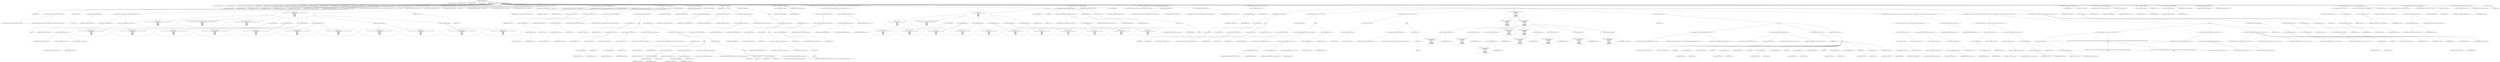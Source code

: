 digraph hostapd_notif_assoc {  
"1000115" [label = "(METHOD,hostapd_notif_assoc)" ]
"1000116" [label = "(PARAM,hostapd_data *hapd)" ]
"1000117" [label = "(PARAM,const u8 *addr)" ]
"1000118" [label = "(PARAM,const u8 *req_ies)" ]
"1000119" [label = "(PARAM,size_t req_ies_len)" ]
"1000120" [label = "(PARAM,int reassoc)" ]
"1000121" [label = "(BLOCK,,)" ]
"1000122" [label = "(LOCAL,v5: wpa_state_machine *)" ]
"1000123" [label = "(LOCAL,reason: unsigned __int16)" ]
"1000124" [label = "(LOCAL,reason_2: u8 *)" ]
"1000125" [label = "(LOCAL,v9: u8 [ 1064 ])" ]
"1000126" [label = "(LOCAL,ielen: size_t)" ]
"1000127" [label = "(LOCAL,ie: const u8 *)" ]
"1000128" [label = "(LOCAL,elems: ieee802_11_elems)" ]
"1000129" [label = "(LOCAL,res: int)" ]
"1000130" [label = "(LOCAL,new_assoc: int)" ]
"1000131" [label = "(LOCAL,sta: sta_info *)" ]
"1000132" [label = "(LOCAL,req_ies_lena: size_t)" ]
"1000133" [label = "(LOCAL,req_iesa: const u8 *)" ]
"1000134" [label = "(LOCAL,addra: const u8 *)" ]
"1000135" [label = "(LOCAL,hapda: hostapd_data *)" ]
"1000136" [label = "(<operator>.assignment,hapda = hapd)" ]
"1000137" [label = "(IDENTIFIER,hapda,hapda = hapd)" ]
"1000138" [label = "(IDENTIFIER,hapd,hapda = hapd)" ]
"1000139" [label = "(<operator>.assignment,addra = addr)" ]
"1000140" [label = "(IDENTIFIER,addra,addra = addr)" ]
"1000141" [label = "(IDENTIFIER,addr,addra = addr)" ]
"1000142" [label = "(<operator>.assignment,req_iesa = req_ies)" ]
"1000143" [label = "(IDENTIFIER,req_iesa,req_iesa = req_ies)" ]
"1000144" [label = "(IDENTIFIER,req_ies,req_iesa = req_ies)" ]
"1000145" [label = "(<operator>.assignment,req_ies_lena = req_ies_len)" ]
"1000146" [label = "(IDENTIFIER,req_ies_lena,req_ies_lena = req_ies_len)" ]
"1000147" [label = "(IDENTIFIER,req_ies_len,req_ies_lena = req_ies_len)" ]
"1000148" [label = "(CONTROL_STRUCTURE,if ( !addr ),if ( !addr ))" ]
"1000149" [label = "(<operator>.logicalNot,!addr)" ]
"1000150" [label = "(IDENTIFIER,addr,!addr)" ]
"1000151" [label = "(BLOCK,,)" ]
"1000152" [label = "(wpa_printf,wpa_printf(2, \"hostapd_notif_assoc: Skip event with no address\"))" ]
"1000153" [label = "(LITERAL,2,wpa_printf(2, \"hostapd_notif_assoc: Skip event with no address\"))" ]
"1000154" [label = "(LITERAL,\"hostapd_notif_assoc: Skip event with no address\",wpa_printf(2, \"hostapd_notif_assoc: Skip event with no address\"))" ]
"1000155" [label = "(RETURN,return -1;,return -1;)" ]
"1000156" [label = "(<operator>.minus,-1)" ]
"1000157" [label = "(LITERAL,1,-1)" ]
"1000158" [label = "(CONTROL_STRUCTURE,if ( is_multicast_ether_addr(addra) || is_zero_ether_addr_0(addra) || !memcmp(addra, hapda->own_addr, 6u) ),if ( is_multicast_ether_addr(addra) || is_zero_ether_addr_0(addra) || !memcmp(addra, hapda->own_addr, 6u) ))" ]
"1000159" [label = "(<operator>.logicalOr,is_multicast_ether_addr(addra) || is_zero_ether_addr_0(addra) || !memcmp(addra, hapda->own_addr, 6u))" ]
"1000160" [label = "(is_multicast_ether_addr,is_multicast_ether_addr(addra))" ]
"1000161" [label = "(IDENTIFIER,addra,is_multicast_ether_addr(addra))" ]
"1000162" [label = "(<operator>.logicalOr,is_zero_ether_addr_0(addra) || !memcmp(addra, hapda->own_addr, 6u))" ]
"1000163" [label = "(is_zero_ether_addr_0,is_zero_ether_addr_0(addra))" ]
"1000164" [label = "(IDENTIFIER,addra,is_zero_ether_addr_0(addra))" ]
"1000165" [label = "(<operator>.logicalNot,!memcmp(addra, hapda->own_addr, 6u))" ]
"1000166" [label = "(memcmp,memcmp(addra, hapda->own_addr, 6u))" ]
"1000167" [label = "(IDENTIFIER,addra,memcmp(addra, hapda->own_addr, 6u))" ]
"1000168" [label = "(<operator>.indirectFieldAccess,hapda->own_addr)" ]
"1000169" [label = "(IDENTIFIER,hapda,memcmp(addra, hapda->own_addr, 6u))" ]
"1000170" [label = "(FIELD_IDENTIFIER,own_addr,own_addr)" ]
"1000171" [label = "(LITERAL,6u,memcmp(addra, hapda->own_addr, 6u))" ]
"1000172" [label = "(BLOCK,,)" ]
"1000173" [label = "(wpa_printf,wpa_printf(\n      2,\n      \"%s: Invalid SA=%02x:%02x:%02x:%02x:%02x:%02x in received indication - ignore this indication silently\",\n      \"hostapd_notif_assoc\",\n      *addra,\n      addra[1],\n      addra[2],\n      addra[3],\n      addra[4],\n      addra[5]))" ]
"1000174" [label = "(LITERAL,2,wpa_printf(\n      2,\n      \"%s: Invalid SA=%02x:%02x:%02x:%02x:%02x:%02x in received indication - ignore this indication silently\",\n      \"hostapd_notif_assoc\",\n      *addra,\n      addra[1],\n      addra[2],\n      addra[3],\n      addra[4],\n      addra[5]))" ]
"1000175" [label = "(LITERAL,\"%s: Invalid SA=%02x:%02x:%02x:%02x:%02x:%02x in received indication - ignore this indication silently\",wpa_printf(\n      2,\n      \"%s: Invalid SA=%02x:%02x:%02x:%02x:%02x:%02x in received indication - ignore this indication silently\",\n      \"hostapd_notif_assoc\",\n      *addra,\n      addra[1],\n      addra[2],\n      addra[3],\n      addra[4],\n      addra[5]))" ]
"1000176" [label = "(LITERAL,\"hostapd_notif_assoc\",wpa_printf(\n      2,\n      \"%s: Invalid SA=%02x:%02x:%02x:%02x:%02x:%02x in received indication - ignore this indication silently\",\n      \"hostapd_notif_assoc\",\n      *addra,\n      addra[1],\n      addra[2],\n      addra[3],\n      addra[4],\n      addra[5]))" ]
"1000177" [label = "(<operator>.indirection,*addra)" ]
"1000178" [label = "(IDENTIFIER,addra,wpa_printf(\n      2,\n      \"%s: Invalid SA=%02x:%02x:%02x:%02x:%02x:%02x in received indication - ignore this indication silently\",\n      \"hostapd_notif_assoc\",\n      *addra,\n      addra[1],\n      addra[2],\n      addra[3],\n      addra[4],\n      addra[5]))" ]
"1000179" [label = "(<operator>.indirectIndexAccess,addra[1])" ]
"1000180" [label = "(IDENTIFIER,addra,wpa_printf(\n      2,\n      \"%s: Invalid SA=%02x:%02x:%02x:%02x:%02x:%02x in received indication - ignore this indication silently\",\n      \"hostapd_notif_assoc\",\n      *addra,\n      addra[1],\n      addra[2],\n      addra[3],\n      addra[4],\n      addra[5]))" ]
"1000181" [label = "(LITERAL,1,wpa_printf(\n      2,\n      \"%s: Invalid SA=%02x:%02x:%02x:%02x:%02x:%02x in received indication - ignore this indication silently\",\n      \"hostapd_notif_assoc\",\n      *addra,\n      addra[1],\n      addra[2],\n      addra[3],\n      addra[4],\n      addra[5]))" ]
"1000182" [label = "(<operator>.indirectIndexAccess,addra[2])" ]
"1000183" [label = "(IDENTIFIER,addra,wpa_printf(\n      2,\n      \"%s: Invalid SA=%02x:%02x:%02x:%02x:%02x:%02x in received indication - ignore this indication silently\",\n      \"hostapd_notif_assoc\",\n      *addra,\n      addra[1],\n      addra[2],\n      addra[3],\n      addra[4],\n      addra[5]))" ]
"1000184" [label = "(LITERAL,2,wpa_printf(\n      2,\n      \"%s: Invalid SA=%02x:%02x:%02x:%02x:%02x:%02x in received indication - ignore this indication silently\",\n      \"hostapd_notif_assoc\",\n      *addra,\n      addra[1],\n      addra[2],\n      addra[3],\n      addra[4],\n      addra[5]))" ]
"1000185" [label = "(<operator>.indirectIndexAccess,addra[3])" ]
"1000186" [label = "(IDENTIFIER,addra,wpa_printf(\n      2,\n      \"%s: Invalid SA=%02x:%02x:%02x:%02x:%02x:%02x in received indication - ignore this indication silently\",\n      \"hostapd_notif_assoc\",\n      *addra,\n      addra[1],\n      addra[2],\n      addra[3],\n      addra[4],\n      addra[5]))" ]
"1000187" [label = "(LITERAL,3,wpa_printf(\n      2,\n      \"%s: Invalid SA=%02x:%02x:%02x:%02x:%02x:%02x in received indication - ignore this indication silently\",\n      \"hostapd_notif_assoc\",\n      *addra,\n      addra[1],\n      addra[2],\n      addra[3],\n      addra[4],\n      addra[5]))" ]
"1000188" [label = "(<operator>.indirectIndexAccess,addra[4])" ]
"1000189" [label = "(IDENTIFIER,addra,wpa_printf(\n      2,\n      \"%s: Invalid SA=%02x:%02x:%02x:%02x:%02x:%02x in received indication - ignore this indication silently\",\n      \"hostapd_notif_assoc\",\n      *addra,\n      addra[1],\n      addra[2],\n      addra[3],\n      addra[4],\n      addra[5]))" ]
"1000190" [label = "(LITERAL,4,wpa_printf(\n      2,\n      \"%s: Invalid SA=%02x:%02x:%02x:%02x:%02x:%02x in received indication - ignore this indication silently\",\n      \"hostapd_notif_assoc\",\n      *addra,\n      addra[1],\n      addra[2],\n      addra[3],\n      addra[4],\n      addra[5]))" ]
"1000191" [label = "(<operator>.indirectIndexAccess,addra[5])" ]
"1000192" [label = "(IDENTIFIER,addra,wpa_printf(\n      2,\n      \"%s: Invalid SA=%02x:%02x:%02x:%02x:%02x:%02x in received indication - ignore this indication silently\",\n      \"hostapd_notif_assoc\",\n      *addra,\n      addra[1],\n      addra[2],\n      addra[3],\n      addra[4],\n      addra[5]))" ]
"1000193" [label = "(LITERAL,5,wpa_printf(\n      2,\n      \"%s: Invalid SA=%02x:%02x:%02x:%02x:%02x:%02x in received indication - ignore this indication silently\",\n      \"hostapd_notif_assoc\",\n      *addra,\n      addra[1],\n      addra[2],\n      addra[3],\n      addra[4],\n      addra[5]))" ]
"1000194" [label = "(RETURN,return 0;,return 0;)" ]
"1000195" [label = "(LITERAL,0,return 0;)" ]
"1000196" [label = "(random_add_randomness,random_add_randomness(addra, 6u))" ]
"1000197" [label = "(IDENTIFIER,addra,random_add_randomness(addra, 6u))" ]
"1000198" [label = "(LITERAL,6u,random_add_randomness(addra, 6u))" ]
"1000199" [label = "(hostapd_logger,hostapd_logger(hapda, addra, 1u, 2, \"associated\"))" ]
"1000200" [label = "(IDENTIFIER,hapda,hostapd_logger(hapda, addra, 1u, 2, \"associated\"))" ]
"1000201" [label = "(IDENTIFIER,addra,hostapd_logger(hapda, addra, 1u, 2, \"associated\"))" ]
"1000202" [label = "(LITERAL,1u,hostapd_logger(hapda, addra, 1u, 2, \"associated\"))" ]
"1000203" [label = "(LITERAL,2,hostapd_logger(hapda, addra, 1u, 2, \"associated\"))" ]
"1000204" [label = "(LITERAL,\"associated\",hostapd_logger(hapda, addra, 1u, 2, \"associated\"))" ]
"1000205" [label = "(ieee802_11_parse_elems,ieee802_11_parse_elems(req_iesa, req_ies_lena, &elems, 0))" ]
"1000206" [label = "(IDENTIFIER,req_iesa,ieee802_11_parse_elems(req_iesa, req_ies_lena, &elems, 0))" ]
"1000207" [label = "(IDENTIFIER,req_ies_lena,ieee802_11_parse_elems(req_iesa, req_ies_lena, &elems, 0))" ]
"1000208" [label = "(<operator>.addressOf,&elems)" ]
"1000209" [label = "(IDENTIFIER,elems,ieee802_11_parse_elems(req_iesa, req_ies_lena, &elems, 0))" ]
"1000210" [label = "(LITERAL,0,ieee802_11_parse_elems(req_iesa, req_ies_lena, &elems, 0))" ]
"1000211" [label = "(CONTROL_STRUCTURE,if ( elems.wps_ie ),if ( elems.wps_ie ))" ]
"1000212" [label = "(<operator>.fieldAccess,elems.wps_ie)" ]
"1000213" [label = "(IDENTIFIER,elems,if ( elems.wps_ie ))" ]
"1000214" [label = "(FIELD_IDENTIFIER,wps_ie,wps_ie)" ]
"1000215" [label = "(BLOCK,,)" ]
"1000216" [label = "(<operator>.assignment,ie = elems.wps_ie - 2)" ]
"1000217" [label = "(IDENTIFIER,ie,ie = elems.wps_ie - 2)" ]
"1000218" [label = "(<operator>.subtraction,elems.wps_ie - 2)" ]
"1000219" [label = "(<operator>.fieldAccess,elems.wps_ie)" ]
"1000220" [label = "(IDENTIFIER,elems,elems.wps_ie - 2)" ]
"1000221" [label = "(FIELD_IDENTIFIER,wps_ie,wps_ie)" ]
"1000222" [label = "(LITERAL,2,elems.wps_ie - 2)" ]
"1000223" [label = "(<operator>.assignment,ielen = elems.wps_ie_len + 2)" ]
"1000224" [label = "(IDENTIFIER,ielen,ielen = elems.wps_ie_len + 2)" ]
"1000225" [label = "(<operator>.addition,elems.wps_ie_len + 2)" ]
"1000226" [label = "(<operator>.fieldAccess,elems.wps_ie_len)" ]
"1000227" [label = "(IDENTIFIER,elems,elems.wps_ie_len + 2)" ]
"1000228" [label = "(FIELD_IDENTIFIER,wps_ie_len,wps_ie_len)" ]
"1000229" [label = "(LITERAL,2,elems.wps_ie_len + 2)" ]
"1000230" [label = "(wpa_printf,wpa_printf(2, \"STA included WPS IE in (Re)AssocReq\"))" ]
"1000231" [label = "(LITERAL,2,wpa_printf(2, \"STA included WPS IE in (Re)AssocReq\"))" ]
"1000232" [label = "(LITERAL,\"STA included WPS IE in (Re)AssocReq\",wpa_printf(2, \"STA included WPS IE in (Re)AssocReq\"))" ]
"1000233" [label = "(CONTROL_STRUCTURE,else,else)" ]
"1000234" [label = "(CONTROL_STRUCTURE,if ( elems.rsn_ie ),if ( elems.rsn_ie ))" ]
"1000235" [label = "(<operator>.fieldAccess,elems.rsn_ie)" ]
"1000236" [label = "(IDENTIFIER,elems,if ( elems.rsn_ie ))" ]
"1000237" [label = "(FIELD_IDENTIFIER,rsn_ie,rsn_ie)" ]
"1000238" [label = "(BLOCK,,)" ]
"1000239" [label = "(<operator>.assignment,ie = elems.rsn_ie - 2)" ]
"1000240" [label = "(IDENTIFIER,ie,ie = elems.rsn_ie - 2)" ]
"1000241" [label = "(<operator>.subtraction,elems.rsn_ie - 2)" ]
"1000242" [label = "(<operator>.fieldAccess,elems.rsn_ie)" ]
"1000243" [label = "(IDENTIFIER,elems,elems.rsn_ie - 2)" ]
"1000244" [label = "(FIELD_IDENTIFIER,rsn_ie,rsn_ie)" ]
"1000245" [label = "(LITERAL,2,elems.rsn_ie - 2)" ]
"1000246" [label = "(<operator>.assignment,ielen = elems.rsn_ie_len + 2)" ]
"1000247" [label = "(IDENTIFIER,ielen,ielen = elems.rsn_ie_len + 2)" ]
"1000248" [label = "(<operator>.addition,elems.rsn_ie_len + 2)" ]
"1000249" [label = "(<operator>.fieldAccess,elems.rsn_ie_len)" ]
"1000250" [label = "(IDENTIFIER,elems,elems.rsn_ie_len + 2)" ]
"1000251" [label = "(FIELD_IDENTIFIER,rsn_ie_len,rsn_ie_len)" ]
"1000252" [label = "(LITERAL,2,elems.rsn_ie_len + 2)" ]
"1000253" [label = "(wpa_printf,wpa_printf(2, \"STA included RSN IE in (Re)AssocReq\"))" ]
"1000254" [label = "(LITERAL,2,wpa_printf(2, \"STA included RSN IE in (Re)AssocReq\"))" ]
"1000255" [label = "(LITERAL,\"STA included RSN IE in (Re)AssocReq\",wpa_printf(2, \"STA included RSN IE in (Re)AssocReq\"))" ]
"1000256" [label = "(CONTROL_STRUCTURE,else,else)" ]
"1000257" [label = "(CONTROL_STRUCTURE,if ( elems.wpa_ie ),if ( elems.wpa_ie ))" ]
"1000258" [label = "(<operator>.fieldAccess,elems.wpa_ie)" ]
"1000259" [label = "(IDENTIFIER,elems,if ( elems.wpa_ie ))" ]
"1000260" [label = "(FIELD_IDENTIFIER,wpa_ie,wpa_ie)" ]
"1000261" [label = "(BLOCK,,)" ]
"1000262" [label = "(<operator>.assignment,ie = elems.wpa_ie - 2)" ]
"1000263" [label = "(IDENTIFIER,ie,ie = elems.wpa_ie - 2)" ]
"1000264" [label = "(<operator>.subtraction,elems.wpa_ie - 2)" ]
"1000265" [label = "(<operator>.fieldAccess,elems.wpa_ie)" ]
"1000266" [label = "(IDENTIFIER,elems,elems.wpa_ie - 2)" ]
"1000267" [label = "(FIELD_IDENTIFIER,wpa_ie,wpa_ie)" ]
"1000268" [label = "(LITERAL,2,elems.wpa_ie - 2)" ]
"1000269" [label = "(<operator>.assignment,ielen = elems.wpa_ie_len + 2)" ]
"1000270" [label = "(IDENTIFIER,ielen,ielen = elems.wpa_ie_len + 2)" ]
"1000271" [label = "(<operator>.addition,elems.wpa_ie_len + 2)" ]
"1000272" [label = "(<operator>.fieldAccess,elems.wpa_ie_len)" ]
"1000273" [label = "(IDENTIFIER,elems,elems.wpa_ie_len + 2)" ]
"1000274" [label = "(FIELD_IDENTIFIER,wpa_ie_len,wpa_ie_len)" ]
"1000275" [label = "(LITERAL,2,elems.wpa_ie_len + 2)" ]
"1000276" [label = "(wpa_printf,wpa_printf(2, \"STA included WPA IE in (Re)AssocReq\"))" ]
"1000277" [label = "(LITERAL,2,wpa_printf(2, \"STA included WPA IE in (Re)AssocReq\"))" ]
"1000278" [label = "(LITERAL,\"STA included WPA IE in (Re)AssocReq\",wpa_printf(2, \"STA included WPA IE in (Re)AssocReq\"))" ]
"1000279" [label = "(CONTROL_STRUCTURE,else,else)" ]
"1000280" [label = "(BLOCK,,)" ]
"1000281" [label = "(<operator>.assignment,ie = 0)" ]
"1000282" [label = "(IDENTIFIER,ie,ie = 0)" ]
"1000283" [label = "(LITERAL,0,ie = 0)" ]
"1000284" [label = "(<operator>.assignment,ielen = 0)" ]
"1000285" [label = "(IDENTIFIER,ielen,ielen = 0)" ]
"1000286" [label = "(LITERAL,0,ielen = 0)" ]
"1000287" [label = "(wpa_printf,wpa_printf(2, \"STA did not include WPS/RSN/WPA IE in (Re)AssocReq\"))" ]
"1000288" [label = "(LITERAL,2,wpa_printf(2, \"STA did not include WPS/RSN/WPA IE in (Re)AssocReq\"))" ]
"1000289" [label = "(LITERAL,\"STA did not include WPS/RSN/WPA IE in (Re)AssocReq\",wpa_printf(2, \"STA did not include WPS/RSN/WPA IE in (Re)AssocReq\"))" ]
"1000290" [label = "(<operator>.assignment,sta = ap_get_sta(hapda, addra))" ]
"1000291" [label = "(IDENTIFIER,sta,sta = ap_get_sta(hapda, addra))" ]
"1000292" [label = "(ap_get_sta,ap_get_sta(hapda, addra))" ]
"1000293" [label = "(IDENTIFIER,hapda,ap_get_sta(hapda, addra))" ]
"1000294" [label = "(IDENTIFIER,addra,ap_get_sta(hapda, addra))" ]
"1000295" [label = "(CONTROL_STRUCTURE,if ( sta ),if ( sta ))" ]
"1000296" [label = "(IDENTIFIER,sta,if ( sta ))" ]
"1000297" [label = "(BLOCK,,)" ]
"1000298" [label = "(ap_sta_no_session_timeout,ap_sta_no_session_timeout(hapda, sta))" ]
"1000299" [label = "(IDENTIFIER,hapda,ap_sta_no_session_timeout(hapda, sta))" ]
"1000300" [label = "(IDENTIFIER,sta,ap_sta_no_session_timeout(hapda, sta))" ]
"1000301" [label = "(accounting_sta_stop,accounting_sta_stop(hapda, sta))" ]
"1000302" [label = "(IDENTIFIER,hapda,accounting_sta_stop(hapda, sta))" ]
"1000303" [label = "(IDENTIFIER,sta,accounting_sta_stop(hapda, sta))" ]
"1000304" [label = "(<operator>.assignment,sta->timeout_next = STA_NULLFUNC)" ]
"1000305" [label = "(<operator>.indirectFieldAccess,sta->timeout_next)" ]
"1000306" [label = "(IDENTIFIER,sta,sta->timeout_next = STA_NULLFUNC)" ]
"1000307" [label = "(FIELD_IDENTIFIER,timeout_next,timeout_next)" ]
"1000308" [label = "(IDENTIFIER,STA_NULLFUNC,sta->timeout_next = STA_NULLFUNC)" ]
"1000309" [label = "(CONTROL_STRUCTURE,else,else)" ]
"1000310" [label = "(BLOCK,,)" ]
"1000311" [label = "(<operator>.assignment,sta = ap_sta_add(hapda, addra))" ]
"1000312" [label = "(IDENTIFIER,sta,sta = ap_sta_add(hapda, addra))" ]
"1000313" [label = "(ap_sta_add,ap_sta_add(hapda, addra))" ]
"1000314" [label = "(IDENTIFIER,hapda,ap_sta_add(hapda, addra))" ]
"1000315" [label = "(IDENTIFIER,addra,ap_sta_add(hapda, addra))" ]
"1000316" [label = "(CONTROL_STRUCTURE,if ( !sta ),if ( !sta ))" ]
"1000317" [label = "(<operator>.logicalNot,!sta)" ]
"1000318" [label = "(IDENTIFIER,sta,!sta)" ]
"1000319" [label = "(BLOCK,,)" ]
"1000320" [label = "(hostapd_drv_sta_disassoc,hostapd_drv_sta_disassoc(hapda, addra, 5))" ]
"1000321" [label = "(IDENTIFIER,hapda,hostapd_drv_sta_disassoc(hapda, addra, 5))" ]
"1000322" [label = "(IDENTIFIER,addra,hostapd_drv_sta_disassoc(hapda, addra, 5))" ]
"1000323" [label = "(LITERAL,5,hostapd_drv_sta_disassoc(hapda, addra, 5))" ]
"1000324" [label = "(RETURN,return -1;,return -1;)" ]
"1000325" [label = "(<operator>.minus,-1)" ]
"1000326" [label = "(LITERAL,1,-1)" ]
"1000327" [label = "(<operators>.assignmentAnd,sta->flags &= 0xFFFECFFF)" ]
"1000328" [label = "(<operator>.indirectFieldAccess,sta->flags)" ]
"1000329" [label = "(IDENTIFIER,sta,sta->flags &= 0xFFFECFFF)" ]
"1000330" [label = "(FIELD_IDENTIFIER,flags,flags)" ]
"1000331" [label = "(LITERAL,0xFFFECFFF,sta->flags &= 0xFFFECFFF)" ]
"1000332" [label = "(CONTROL_STRUCTURE,if ( !hapda->iface->drv_max_acl_mac_addrs && hostapd_check_acl(hapda, addra, 0) != 1 ),if ( !hapda->iface->drv_max_acl_mac_addrs && hostapd_check_acl(hapda, addra, 0) != 1 ))" ]
"1000333" [label = "(<operator>.logicalAnd,!hapda->iface->drv_max_acl_mac_addrs && hostapd_check_acl(hapda, addra, 0) != 1)" ]
"1000334" [label = "(<operator>.logicalNot,!hapda->iface->drv_max_acl_mac_addrs)" ]
"1000335" [label = "(<operator>.indirectFieldAccess,hapda->iface->drv_max_acl_mac_addrs)" ]
"1000336" [label = "(<operator>.indirectFieldAccess,hapda->iface)" ]
"1000337" [label = "(IDENTIFIER,hapda,!hapda->iface->drv_max_acl_mac_addrs)" ]
"1000338" [label = "(FIELD_IDENTIFIER,iface,iface)" ]
"1000339" [label = "(FIELD_IDENTIFIER,drv_max_acl_mac_addrs,drv_max_acl_mac_addrs)" ]
"1000340" [label = "(<operator>.notEquals,hostapd_check_acl(hapda, addra, 0) != 1)" ]
"1000341" [label = "(hostapd_check_acl,hostapd_check_acl(hapda, addra, 0))" ]
"1000342" [label = "(IDENTIFIER,hapda,hostapd_check_acl(hapda, addra, 0))" ]
"1000343" [label = "(IDENTIFIER,addra,hostapd_check_acl(hapda, addra, 0))" ]
"1000344" [label = "(LITERAL,0,hostapd_check_acl(hapda, addra, 0))" ]
"1000345" [label = "(LITERAL,1,hostapd_check_acl(hapda, addra, 0) != 1)" ]
"1000346" [label = "(BLOCK,,)" ]
"1000347" [label = "(wpa_printf,wpa_printf(\n      3,\n      \"STA %02x:%02x:%02x:%02x:%02x:%02x not allowed to connect\",\n      *addra,\n      addra[1],\n      addra[2],\n      addra[3],\n      addra[4],\n      addra[5]))" ]
"1000348" [label = "(LITERAL,3,wpa_printf(\n      3,\n      \"STA %02x:%02x:%02x:%02x:%02x:%02x not allowed to connect\",\n      *addra,\n      addra[1],\n      addra[2],\n      addra[3],\n      addra[4],\n      addra[5]))" ]
"1000349" [label = "(LITERAL,\"STA %02x:%02x:%02x:%02x:%02x:%02x not allowed to connect\",wpa_printf(\n      3,\n      \"STA %02x:%02x:%02x:%02x:%02x:%02x not allowed to connect\",\n      *addra,\n      addra[1],\n      addra[2],\n      addra[3],\n      addra[4],\n      addra[5]))" ]
"1000350" [label = "(<operator>.indirection,*addra)" ]
"1000351" [label = "(IDENTIFIER,addra,wpa_printf(\n      3,\n      \"STA %02x:%02x:%02x:%02x:%02x:%02x not allowed to connect\",\n      *addra,\n      addra[1],\n      addra[2],\n      addra[3],\n      addra[4],\n      addra[5]))" ]
"1000352" [label = "(<operator>.indirectIndexAccess,addra[1])" ]
"1000353" [label = "(IDENTIFIER,addra,wpa_printf(\n      3,\n      \"STA %02x:%02x:%02x:%02x:%02x:%02x not allowed to connect\",\n      *addra,\n      addra[1],\n      addra[2],\n      addra[3],\n      addra[4],\n      addra[5]))" ]
"1000354" [label = "(LITERAL,1,wpa_printf(\n      3,\n      \"STA %02x:%02x:%02x:%02x:%02x:%02x not allowed to connect\",\n      *addra,\n      addra[1],\n      addra[2],\n      addra[3],\n      addra[4],\n      addra[5]))" ]
"1000355" [label = "(<operator>.indirectIndexAccess,addra[2])" ]
"1000356" [label = "(IDENTIFIER,addra,wpa_printf(\n      3,\n      \"STA %02x:%02x:%02x:%02x:%02x:%02x not allowed to connect\",\n      *addra,\n      addra[1],\n      addra[2],\n      addra[3],\n      addra[4],\n      addra[5]))" ]
"1000357" [label = "(LITERAL,2,wpa_printf(\n      3,\n      \"STA %02x:%02x:%02x:%02x:%02x:%02x not allowed to connect\",\n      *addra,\n      addra[1],\n      addra[2],\n      addra[3],\n      addra[4],\n      addra[5]))" ]
"1000358" [label = "(<operator>.indirectIndexAccess,addra[3])" ]
"1000359" [label = "(IDENTIFIER,addra,wpa_printf(\n      3,\n      \"STA %02x:%02x:%02x:%02x:%02x:%02x not allowed to connect\",\n      *addra,\n      addra[1],\n      addra[2],\n      addra[3],\n      addra[4],\n      addra[5]))" ]
"1000360" [label = "(LITERAL,3,wpa_printf(\n      3,\n      \"STA %02x:%02x:%02x:%02x:%02x:%02x not allowed to connect\",\n      *addra,\n      addra[1],\n      addra[2],\n      addra[3],\n      addra[4],\n      addra[5]))" ]
"1000361" [label = "(<operator>.indirectIndexAccess,addra[4])" ]
"1000362" [label = "(IDENTIFIER,addra,wpa_printf(\n      3,\n      \"STA %02x:%02x:%02x:%02x:%02x:%02x not allowed to connect\",\n      *addra,\n      addra[1],\n      addra[2],\n      addra[3],\n      addra[4],\n      addra[5]))" ]
"1000363" [label = "(LITERAL,4,wpa_printf(\n      3,\n      \"STA %02x:%02x:%02x:%02x:%02x:%02x not allowed to connect\",\n      *addra,\n      addra[1],\n      addra[2],\n      addra[3],\n      addra[4],\n      addra[5]))" ]
"1000364" [label = "(<operator>.indirectIndexAccess,addra[5])" ]
"1000365" [label = "(IDENTIFIER,addra,wpa_printf(\n      3,\n      \"STA %02x:%02x:%02x:%02x:%02x:%02x not allowed to connect\",\n      *addra,\n      addra[1],\n      addra[2],\n      addra[3],\n      addra[4],\n      addra[5]))" ]
"1000366" [label = "(LITERAL,5,wpa_printf(\n      3,\n      \"STA %02x:%02x:%02x:%02x:%02x:%02x not allowed to connect\",\n      *addra,\n      addra[1],\n      addra[2],\n      addra[3],\n      addra[4],\n      addra[5]))" ]
"1000367" [label = "(<operator>.assignment,reason = 1)" ]
"1000368" [label = "(IDENTIFIER,reason,reason = 1)" ]
"1000369" [label = "(LITERAL,1,reason = 1)" ]
"1000370" [label = "(JUMP_TARGET,fail)" ]
"1000371" [label = "(hostapd_drv_sta_disassoc,hostapd_drv_sta_disassoc(hapda, sta->addr, reason))" ]
"1000372" [label = "(IDENTIFIER,hapda,hostapd_drv_sta_disassoc(hapda, sta->addr, reason))" ]
"1000373" [label = "(<operator>.indirectFieldAccess,sta->addr)" ]
"1000374" [label = "(IDENTIFIER,sta,hostapd_drv_sta_disassoc(hapda, sta->addr, reason))" ]
"1000375" [label = "(FIELD_IDENTIFIER,addr,addr)" ]
"1000376" [label = "(IDENTIFIER,reason,hostapd_drv_sta_disassoc(hapda, sta->addr, reason))" ]
"1000377" [label = "(ap_free_sta,ap_free_sta(hapda, sta))" ]
"1000378" [label = "(IDENTIFIER,hapda,ap_free_sta(hapda, sta))" ]
"1000379" [label = "(IDENTIFIER,sta,ap_free_sta(hapda, sta))" ]
"1000380" [label = "(RETURN,return -1;,return -1;)" ]
"1000381" [label = "(<operator>.minus,-1)" ]
"1000382" [label = "(LITERAL,1,-1)" ]
"1000383" [label = "(mbo_ap_check_sta_assoc,mbo_ap_check_sta_assoc(hapda, sta, &elems))" ]
"1000384" [label = "(IDENTIFIER,hapda,mbo_ap_check_sta_assoc(hapda, sta, &elems))" ]
"1000385" [label = "(IDENTIFIER,sta,mbo_ap_check_sta_assoc(hapda, sta, &elems))" ]
"1000386" [label = "(<operator>.addressOf,&elems)" ]
"1000387" [label = "(IDENTIFIER,elems,mbo_ap_check_sta_assoc(hapda, sta, &elems))" ]
"1000388" [label = "(ap_copy_sta_supp_op_classes,ap_copy_sta_supp_op_classes(sta, elems.supp_op_classes, elems.supp_op_classes_len))" ]
"1000389" [label = "(IDENTIFIER,sta,ap_copy_sta_supp_op_classes(sta, elems.supp_op_classes, elems.supp_op_classes_len))" ]
"1000390" [label = "(<operator>.fieldAccess,elems.supp_op_classes)" ]
"1000391" [label = "(IDENTIFIER,elems,ap_copy_sta_supp_op_classes(sta, elems.supp_op_classes, elems.supp_op_classes_len))" ]
"1000392" [label = "(FIELD_IDENTIFIER,supp_op_classes,supp_op_classes)" ]
"1000393" [label = "(<operator>.fieldAccess,elems.supp_op_classes_len)" ]
"1000394" [label = "(IDENTIFIER,elems,ap_copy_sta_supp_op_classes(sta, elems.supp_op_classes, elems.supp_op_classes_len))" ]
"1000395" [label = "(FIELD_IDENTIFIER,supp_op_classes_len,supp_op_classes_len)" ]
"1000396" [label = "(CONTROL_STRUCTURE,if ( hapda->conf->wpa ),if ( hapda->conf->wpa ))" ]
"1000397" [label = "(<operator>.indirectFieldAccess,hapda->conf->wpa)" ]
"1000398" [label = "(<operator>.indirectFieldAccess,hapda->conf)" ]
"1000399" [label = "(IDENTIFIER,hapda,if ( hapda->conf->wpa ))" ]
"1000400" [label = "(FIELD_IDENTIFIER,conf,conf)" ]
"1000401" [label = "(FIELD_IDENTIFIER,wpa,wpa)" ]
"1000402" [label = "(BLOCK,,)" ]
"1000403" [label = "(CONTROL_STRUCTURE,if ( !ie || !ielen ),if ( !ie || !ielen ))" ]
"1000404" [label = "(<operator>.logicalOr,!ie || !ielen)" ]
"1000405" [label = "(<operator>.logicalNot,!ie)" ]
"1000406" [label = "(IDENTIFIER,ie,!ie)" ]
"1000407" [label = "(<operator>.logicalNot,!ielen)" ]
"1000408" [label = "(IDENTIFIER,ielen,!ielen)" ]
"1000409" [label = "(BLOCK,,)" ]
"1000410" [label = "(wpa_printf,wpa_printf(2, \"No WPA/RSN IE from STA\"))" ]
"1000411" [label = "(LITERAL,2,wpa_printf(2, \"No WPA/RSN IE from STA\"))" ]
"1000412" [label = "(LITERAL,\"No WPA/RSN IE from STA\",wpa_printf(2, \"No WPA/RSN IE from STA\"))" ]
"1000413" [label = "(<operator>.assignment,reason = 13)" ]
"1000414" [label = "(IDENTIFIER,reason,reason = 13)" ]
"1000415" [label = "(LITERAL,13,reason = 13)" ]
"1000416" [label = "(CONTROL_STRUCTURE,goto fail;,goto fail;)" ]
"1000417" [label = "(CONTROL_STRUCTURE,if ( !sta->wpa_sm ),if ( !sta->wpa_sm ))" ]
"1000418" [label = "(<operator>.logicalNot,!sta->wpa_sm)" ]
"1000419" [label = "(<operator>.indirectFieldAccess,sta->wpa_sm)" ]
"1000420" [label = "(IDENTIFIER,sta,!sta->wpa_sm)" ]
"1000421" [label = "(FIELD_IDENTIFIER,wpa_sm,wpa_sm)" ]
"1000422" [label = "(BLOCK,,)" ]
"1000423" [label = "(<operator>.assignment,v5 = wpa_auth_sta_init(hapda->wpa_auth, sta->addr, 0))" ]
"1000424" [label = "(IDENTIFIER,v5,v5 = wpa_auth_sta_init(hapda->wpa_auth, sta->addr, 0))" ]
"1000425" [label = "(wpa_auth_sta_init,wpa_auth_sta_init(hapda->wpa_auth, sta->addr, 0))" ]
"1000426" [label = "(<operator>.indirectFieldAccess,hapda->wpa_auth)" ]
"1000427" [label = "(IDENTIFIER,hapda,wpa_auth_sta_init(hapda->wpa_auth, sta->addr, 0))" ]
"1000428" [label = "(FIELD_IDENTIFIER,wpa_auth,wpa_auth)" ]
"1000429" [label = "(<operator>.indirectFieldAccess,sta->addr)" ]
"1000430" [label = "(IDENTIFIER,sta,wpa_auth_sta_init(hapda->wpa_auth, sta->addr, 0))" ]
"1000431" [label = "(FIELD_IDENTIFIER,addr,addr)" ]
"1000432" [label = "(LITERAL,0,wpa_auth_sta_init(hapda->wpa_auth, sta->addr, 0))" ]
"1000433" [label = "(<operator>.assignment,sta->wpa_sm = v5)" ]
"1000434" [label = "(<operator>.indirectFieldAccess,sta->wpa_sm)" ]
"1000435" [label = "(IDENTIFIER,sta,sta->wpa_sm = v5)" ]
"1000436" [label = "(FIELD_IDENTIFIER,wpa_sm,wpa_sm)" ]
"1000437" [label = "(IDENTIFIER,v5,sta->wpa_sm = v5)" ]
"1000438" [label = "(CONTROL_STRUCTURE,if ( !sta->wpa_sm ),if ( !sta->wpa_sm ))" ]
"1000439" [label = "(<operator>.logicalNot,!sta->wpa_sm)" ]
"1000440" [label = "(<operator>.indirectFieldAccess,sta->wpa_sm)" ]
"1000441" [label = "(IDENTIFIER,sta,!sta->wpa_sm)" ]
"1000442" [label = "(FIELD_IDENTIFIER,wpa_sm,wpa_sm)" ]
"1000443" [label = "(BLOCK,,)" ]
"1000444" [label = "(wpa_printf,wpa_printf(5, \"Failed to initialize WPA state machine\"))" ]
"1000445" [label = "(LITERAL,5,wpa_printf(5, \"Failed to initialize WPA state machine\"))" ]
"1000446" [label = "(LITERAL,\"Failed to initialize WPA state machine\",wpa_printf(5, \"Failed to initialize WPA state machine\"))" ]
"1000447" [label = "(RETURN,return -1;,return -1;)" ]
"1000448" [label = "(<operator>.minus,-1)" ]
"1000449" [label = "(LITERAL,1,-1)" ]
"1000450" [label = "(<operator>.assignment,res = wpa_validate_wpa_ie(\n            hapda->wpa_auth,\n            sta->wpa_sm,\n            hapda->iface->freq,\n            ie,\n            ielen,\n            elems.mdie,\n            elems.mdie_len,\n            elems.owe_dh,\n            elems.owe_dh_len))" ]
"1000451" [label = "(IDENTIFIER,res,res = wpa_validate_wpa_ie(\n            hapda->wpa_auth,\n            sta->wpa_sm,\n            hapda->iface->freq,\n            ie,\n            ielen,\n            elems.mdie,\n            elems.mdie_len,\n            elems.owe_dh,\n            elems.owe_dh_len))" ]
"1000452" [label = "(wpa_validate_wpa_ie,wpa_validate_wpa_ie(\n            hapda->wpa_auth,\n            sta->wpa_sm,\n            hapda->iface->freq,\n            ie,\n            ielen,\n            elems.mdie,\n            elems.mdie_len,\n            elems.owe_dh,\n            elems.owe_dh_len))" ]
"1000453" [label = "(<operator>.indirectFieldAccess,hapda->wpa_auth)" ]
"1000454" [label = "(IDENTIFIER,hapda,wpa_validate_wpa_ie(\n            hapda->wpa_auth,\n            sta->wpa_sm,\n            hapda->iface->freq,\n            ie,\n            ielen,\n            elems.mdie,\n            elems.mdie_len,\n            elems.owe_dh,\n            elems.owe_dh_len))" ]
"1000455" [label = "(FIELD_IDENTIFIER,wpa_auth,wpa_auth)" ]
"1000456" [label = "(<operator>.indirectFieldAccess,sta->wpa_sm)" ]
"1000457" [label = "(IDENTIFIER,sta,wpa_validate_wpa_ie(\n            hapda->wpa_auth,\n            sta->wpa_sm,\n            hapda->iface->freq,\n            ie,\n            ielen,\n            elems.mdie,\n            elems.mdie_len,\n            elems.owe_dh,\n            elems.owe_dh_len))" ]
"1000458" [label = "(FIELD_IDENTIFIER,wpa_sm,wpa_sm)" ]
"1000459" [label = "(<operator>.indirectFieldAccess,hapda->iface->freq)" ]
"1000460" [label = "(<operator>.indirectFieldAccess,hapda->iface)" ]
"1000461" [label = "(IDENTIFIER,hapda,wpa_validate_wpa_ie(\n            hapda->wpa_auth,\n            sta->wpa_sm,\n            hapda->iface->freq,\n            ie,\n            ielen,\n            elems.mdie,\n            elems.mdie_len,\n            elems.owe_dh,\n            elems.owe_dh_len))" ]
"1000462" [label = "(FIELD_IDENTIFIER,iface,iface)" ]
"1000463" [label = "(FIELD_IDENTIFIER,freq,freq)" ]
"1000464" [label = "(IDENTIFIER,ie,wpa_validate_wpa_ie(\n            hapda->wpa_auth,\n            sta->wpa_sm,\n            hapda->iface->freq,\n            ie,\n            ielen,\n            elems.mdie,\n            elems.mdie_len,\n            elems.owe_dh,\n            elems.owe_dh_len))" ]
"1000465" [label = "(IDENTIFIER,ielen,wpa_validate_wpa_ie(\n            hapda->wpa_auth,\n            sta->wpa_sm,\n            hapda->iface->freq,\n            ie,\n            ielen,\n            elems.mdie,\n            elems.mdie_len,\n            elems.owe_dh,\n            elems.owe_dh_len))" ]
"1000466" [label = "(<operator>.fieldAccess,elems.mdie)" ]
"1000467" [label = "(IDENTIFIER,elems,wpa_validate_wpa_ie(\n            hapda->wpa_auth,\n            sta->wpa_sm,\n            hapda->iface->freq,\n            ie,\n            ielen,\n            elems.mdie,\n            elems.mdie_len,\n            elems.owe_dh,\n            elems.owe_dh_len))" ]
"1000468" [label = "(FIELD_IDENTIFIER,mdie,mdie)" ]
"1000469" [label = "(<operator>.fieldAccess,elems.mdie_len)" ]
"1000470" [label = "(IDENTIFIER,elems,wpa_validate_wpa_ie(\n            hapda->wpa_auth,\n            sta->wpa_sm,\n            hapda->iface->freq,\n            ie,\n            ielen,\n            elems.mdie,\n            elems.mdie_len,\n            elems.owe_dh,\n            elems.owe_dh_len))" ]
"1000471" [label = "(FIELD_IDENTIFIER,mdie_len,mdie_len)" ]
"1000472" [label = "(<operator>.fieldAccess,elems.owe_dh)" ]
"1000473" [label = "(IDENTIFIER,elems,wpa_validate_wpa_ie(\n            hapda->wpa_auth,\n            sta->wpa_sm,\n            hapda->iface->freq,\n            ie,\n            ielen,\n            elems.mdie,\n            elems.mdie_len,\n            elems.owe_dh,\n            elems.owe_dh_len))" ]
"1000474" [label = "(FIELD_IDENTIFIER,owe_dh,owe_dh)" ]
"1000475" [label = "(<operator>.fieldAccess,elems.owe_dh_len)" ]
"1000476" [label = "(IDENTIFIER,elems,wpa_validate_wpa_ie(\n            hapda->wpa_auth,\n            sta->wpa_sm,\n            hapda->iface->freq,\n            ie,\n            ielen,\n            elems.mdie,\n            elems.mdie_len,\n            elems.owe_dh,\n            elems.owe_dh_len))" ]
"1000477" [label = "(FIELD_IDENTIFIER,owe_dh_len,owe_dh_len)" ]
"1000478" [label = "(CONTROL_STRUCTURE,if ( res ),if ( res ))" ]
"1000479" [label = "(IDENTIFIER,res,if ( res ))" ]
"1000480" [label = "(BLOCK,,)" ]
"1000481" [label = "(wpa_printf,wpa_printf(2, \"WPA/RSN information element rejected? (res %u)\", res))" ]
"1000482" [label = "(LITERAL,2,wpa_printf(2, \"WPA/RSN information element rejected? (res %u)\", res))" ]
"1000483" [label = "(LITERAL,\"WPA/RSN information element rejected? (res %u)\",wpa_printf(2, \"WPA/RSN information element rejected? (res %u)\", res))" ]
"1000484" [label = "(IDENTIFIER,res,wpa_printf(2, \"WPA/RSN information element rejected? (res %u)\", res))" ]
"1000485" [label = "(wpa_hexdump,wpa_hexdump(2, (const unsigned __int8 *)\"IE\", ie, ielen))" ]
"1000486" [label = "(LITERAL,2,wpa_hexdump(2, (const unsigned __int8 *)\"IE\", ie, ielen))" ]
"1000487" [label = "(<operator>.cast,(const unsigned __int8 *)\"IE\")" ]
"1000488" [label = "(UNKNOWN,const unsigned __int8 *,const unsigned __int8 *)" ]
"1000489" [label = "(LITERAL,\"IE\",(const unsigned __int8 *)\"IE\")" ]
"1000490" [label = "(IDENTIFIER,ie,wpa_hexdump(2, (const unsigned __int8 *)\"IE\", ie, ielen))" ]
"1000491" [label = "(IDENTIFIER,ielen,wpa_hexdump(2, (const unsigned __int8 *)\"IE\", ie, ielen))" ]
"1000492" [label = "(CONTROL_STRUCTURE,switch ( res ),switch ( res ))" ]
"1000493" [label = "(IDENTIFIER,res,switch ( res ))" ]
"1000494" [label = "(BLOCK,,)" ]
"1000495" [label = "(JUMP_TARGET,case 2)" ]
"1000496" [label = "(<operator>.assignment,reason = 18)" ]
"1000497" [label = "(IDENTIFIER,reason,reason = 18)" ]
"1000498" [label = "(LITERAL,18,reason = 18)" ]
"1000499" [label = "(CONTROL_STRUCTURE,break;,break;)" ]
"1000500" [label = "(JUMP_TARGET,case 3)" ]
"1000501" [label = "(<operator>.assignment,reason = 19)" ]
"1000502" [label = "(IDENTIFIER,reason,reason = 19)" ]
"1000503" [label = "(LITERAL,19,reason = 19)" ]
"1000504" [label = "(CONTROL_STRUCTURE,break;,break;)" ]
"1000505" [label = "(JUMP_TARGET,case 4)" ]
"1000506" [label = "(<operator>.assignment,reason = 20)" ]
"1000507" [label = "(IDENTIFIER,reason,reason = 20)" ]
"1000508" [label = "(LITERAL,20,reason = 20)" ]
"1000509" [label = "(CONTROL_STRUCTURE,break;,break;)" ]
"1000510" [label = "(JUMP_TARGET,case 7)" ]
"1000511" [label = "(<operator>.assignment,reason = 13)" ]
"1000512" [label = "(IDENTIFIER,reason,reason = 13)" ]
"1000513" [label = "(LITERAL,13,reason = 13)" ]
"1000514" [label = "(CONTROL_STRUCTURE,break;,break;)" ]
"1000515" [label = "(JUMP_TARGET,case 8)" ]
"1000516" [label = "(<operator>.assignment,reason = 24)" ]
"1000517" [label = "(IDENTIFIER,reason,reason = 24)" ]
"1000518" [label = "(LITERAL,24,reason = 24)" ]
"1000519" [label = "(CONTROL_STRUCTURE,break;,break;)" ]
"1000520" [label = "(JUMP_TARGET,default)" ]
"1000521" [label = "(<operator>.assignment,reason = 13)" ]
"1000522" [label = "(IDENTIFIER,reason,reason = 13)" ]
"1000523" [label = "(LITERAL,13,reason = 13)" ]
"1000524" [label = "(CONTROL_STRUCTURE,break;,break;)" ]
"1000525" [label = "(CONTROL_STRUCTURE,goto fail;,goto fail;)" ]
"1000526" [label = "(CONTROL_STRUCTURE,if ( (sta->flags & 0x402) == 1026 && !sta->sa_query_timed_out && sta->sa_query_count > 0 ),if ( (sta->flags & 0x402) == 1026 && !sta->sa_query_timed_out && sta->sa_query_count > 0 ))" ]
"1000527" [label = "(<operator>.logicalAnd,(sta->flags & 0x402) == 1026 && !sta->sa_query_timed_out && sta->sa_query_count > 0)" ]
"1000528" [label = "(<operator>.equals,(sta->flags & 0x402) == 1026)" ]
"1000529" [label = "(<operator>.and,sta->flags & 0x402)" ]
"1000530" [label = "(<operator>.indirectFieldAccess,sta->flags)" ]
"1000531" [label = "(IDENTIFIER,sta,sta->flags & 0x402)" ]
"1000532" [label = "(FIELD_IDENTIFIER,flags,flags)" ]
"1000533" [label = "(LITERAL,0x402,sta->flags & 0x402)" ]
"1000534" [label = "(LITERAL,1026,(sta->flags & 0x402) == 1026)" ]
"1000535" [label = "(<operator>.logicalAnd,!sta->sa_query_timed_out && sta->sa_query_count > 0)" ]
"1000536" [label = "(<operator>.logicalNot,!sta->sa_query_timed_out)" ]
"1000537" [label = "(<operator>.indirectFieldAccess,sta->sa_query_timed_out)" ]
"1000538" [label = "(IDENTIFIER,sta,!sta->sa_query_timed_out)" ]
"1000539" [label = "(FIELD_IDENTIFIER,sa_query_timed_out,sa_query_timed_out)" ]
"1000540" [label = "(<operator>.greaterThan,sta->sa_query_count > 0)" ]
"1000541" [label = "(<operator>.indirectFieldAccess,sta->sa_query_count)" ]
"1000542" [label = "(IDENTIFIER,sta,sta->sa_query_count > 0)" ]
"1000543" [label = "(FIELD_IDENTIFIER,sa_query_count,sa_query_count)" ]
"1000544" [label = "(LITERAL,0,sta->sa_query_count > 0)" ]
"1000545" [label = "(ap_check_sa_query_timeout,ap_check_sa_query_timeout(hapda, sta))" ]
"1000546" [label = "(IDENTIFIER,hapda,ap_check_sa_query_timeout(hapda, sta))" ]
"1000547" [label = "(IDENTIFIER,sta,ap_check_sa_query_timeout(hapda, sta))" ]
"1000548" [label = "(CONTROL_STRUCTURE,if ( (sta->flags & 0x402) == 1026 && !sta->sa_query_timed_out && sta->auth_alg != 2 ),if ( (sta->flags & 0x402) == 1026 && !sta->sa_query_timed_out && sta->auth_alg != 2 ))" ]
"1000549" [label = "(<operator>.logicalAnd,(sta->flags & 0x402) == 1026 && !sta->sa_query_timed_out && sta->auth_alg != 2)" ]
"1000550" [label = "(<operator>.equals,(sta->flags & 0x402) == 1026)" ]
"1000551" [label = "(<operator>.and,sta->flags & 0x402)" ]
"1000552" [label = "(<operator>.indirectFieldAccess,sta->flags)" ]
"1000553" [label = "(IDENTIFIER,sta,sta->flags & 0x402)" ]
"1000554" [label = "(FIELD_IDENTIFIER,flags,flags)" ]
"1000555" [label = "(LITERAL,0x402,sta->flags & 0x402)" ]
"1000556" [label = "(LITERAL,1026,(sta->flags & 0x402) == 1026)" ]
"1000557" [label = "(<operator>.logicalAnd,!sta->sa_query_timed_out && sta->auth_alg != 2)" ]
"1000558" [label = "(<operator>.logicalNot,!sta->sa_query_timed_out)" ]
"1000559" [label = "(<operator>.indirectFieldAccess,sta->sa_query_timed_out)" ]
"1000560" [label = "(IDENTIFIER,sta,!sta->sa_query_timed_out)" ]
"1000561" [label = "(FIELD_IDENTIFIER,sa_query_timed_out,sa_query_timed_out)" ]
"1000562" [label = "(<operator>.notEquals,sta->auth_alg != 2)" ]
"1000563" [label = "(<operator>.indirectFieldAccess,sta->auth_alg)" ]
"1000564" [label = "(IDENTIFIER,sta,sta->auth_alg != 2)" ]
"1000565" [label = "(FIELD_IDENTIFIER,auth_alg,auth_alg)" ]
"1000566" [label = "(LITERAL,2,sta->auth_alg != 2)" ]
"1000567" [label = "(BLOCK,,)" ]
"1000568" [label = "(CONTROL_STRUCTURE,if ( !sta->sa_query_count ),if ( !sta->sa_query_count ))" ]
"1000569" [label = "(<operator>.logicalNot,!sta->sa_query_count)" ]
"1000570" [label = "(<operator>.indirectFieldAccess,sta->sa_query_count)" ]
"1000571" [label = "(IDENTIFIER,sta,!sta->sa_query_count)" ]
"1000572" [label = "(FIELD_IDENTIFIER,sa_query_count,sa_query_count)" ]
"1000573" [label = "(ZNK12TSparseArrayI11TSetElementI6TTupleIJ5FNameS2_EEE21TSparseArrayAllocatorI22TSizedDefaultAllocatorILi32EE25FDefaultBitArrayAllocatorEEixEi_0,ZNK12TSparseArrayI11TSetElementI6TTupleIJ5FNameS2_EEE21TSparseArrayAllocatorI22TSizedDefaultAllocatorILi32EE25FDefaultBitArrayAllocatorEEixEi_0(\n          hapda,\n          sta))" ]
"1000574" [label = "(IDENTIFIER,hapda,ZNK12TSparseArrayI11TSetElementI6TTupleIJ5FNameS2_EEE21TSparseArrayAllocatorI22TSizedDefaultAllocatorILi32EE25FDefaultBitArrayAllocatorEEixEi_0(\n          hapda,\n          sta))" ]
"1000575" [label = "(IDENTIFIER,sta,ZNK12TSparseArrayI11TSetElementI6TTupleIJ5FNameS2_EEE21TSparseArrayAllocatorI22TSizedDefaultAllocatorILi32EE25FDefaultBitArrayAllocatorEEixEi_0(\n          hapda,\n          sta))" ]
"1000576" [label = "(<operator>.assignment,reason_2 = hostapd_eid_assoc_comeback_time(hapda, sta, v9))" ]
"1000577" [label = "(IDENTIFIER,reason_2,reason_2 = hostapd_eid_assoc_comeback_time(hapda, sta, v9))" ]
"1000578" [label = "(hostapd_eid_assoc_comeback_time,hostapd_eid_assoc_comeback_time(hapda, sta, v9))" ]
"1000579" [label = "(IDENTIFIER,hapda,hostapd_eid_assoc_comeback_time(hapda, sta, v9))" ]
"1000580" [label = "(IDENTIFIER,sta,hostapd_eid_assoc_comeback_time(hapda, sta, v9))" ]
"1000581" [label = "(IDENTIFIER,v9,hostapd_eid_assoc_comeback_time(hapda, sta, v9))" ]
"1000582" [label = "(hostapd_sta_assoc,hostapd_sta_assoc(hapda, addra, reassoc, 0x1Eu, v9, reason_2 - v9))" ]
"1000583" [label = "(IDENTIFIER,hapda,hostapd_sta_assoc(hapda, addra, reassoc, 0x1Eu, v9, reason_2 - v9))" ]
"1000584" [label = "(IDENTIFIER,addra,hostapd_sta_assoc(hapda, addra, reassoc, 0x1Eu, v9, reason_2 - v9))" ]
"1000585" [label = "(IDENTIFIER,reassoc,hostapd_sta_assoc(hapda, addra, reassoc, 0x1Eu, v9, reason_2 - v9))" ]
"1000586" [label = "(LITERAL,0x1Eu,hostapd_sta_assoc(hapda, addra, reassoc, 0x1Eu, v9, reason_2 - v9))" ]
"1000587" [label = "(IDENTIFIER,v9,hostapd_sta_assoc(hapda, addra, reassoc, 0x1Eu, v9, reason_2 - v9))" ]
"1000588" [label = "(<operator>.subtraction,reason_2 - v9)" ]
"1000589" [label = "(IDENTIFIER,reason_2,reason_2 - v9)" ]
"1000590" [label = "(IDENTIFIER,v9,reason_2 - v9)" ]
"1000591" [label = "(RETURN,return 0;,return 0;)" ]
"1000592" [label = "(LITERAL,0,return 0;)" ]
"1000593" [label = "(CONTROL_STRUCTURE,if ( wpa_auth_uses_mfp(sta->wpa_sm) ),if ( wpa_auth_uses_mfp(sta->wpa_sm) ))" ]
"1000594" [label = "(wpa_auth_uses_mfp,wpa_auth_uses_mfp(sta->wpa_sm))" ]
"1000595" [label = "(<operator>.indirectFieldAccess,sta->wpa_sm)" ]
"1000596" [label = "(IDENTIFIER,sta,wpa_auth_uses_mfp(sta->wpa_sm))" ]
"1000597" [label = "(FIELD_IDENTIFIER,wpa_sm,wpa_sm)" ]
"1000598" [label = "(<operators>.assignmentOr,sta->flags |= 0x400u)" ]
"1000599" [label = "(<operator>.indirectFieldAccess,sta->flags)" ]
"1000600" [label = "(IDENTIFIER,sta,sta->flags |= 0x400u)" ]
"1000601" [label = "(FIELD_IDENTIFIER,flags,flags)" ]
"1000602" [label = "(LITERAL,0x400u,sta->flags |= 0x400u)" ]
"1000603" [label = "(CONTROL_STRUCTURE,else,else)" ]
"1000604" [label = "(<operators>.assignmentAnd,sta->flags &= 0xFFFFFBFF)" ]
"1000605" [label = "(<operator>.indirectFieldAccess,sta->flags)" ]
"1000606" [label = "(IDENTIFIER,sta,sta->flags &= 0xFFFFFBFF)" ]
"1000607" [label = "(FIELD_IDENTIFIER,flags,flags)" ]
"1000608" [label = "(LITERAL,0xFFFFFBFF,sta->flags &= 0xFFFFFBFF)" ]
"1000609" [label = "(<operator>.assignment,LOBYTE(new_assoc) = (sta->flags & 2) == 0)" ]
"1000610" [label = "(LOBYTE,LOBYTE(new_assoc))" ]
"1000611" [label = "(IDENTIFIER,new_assoc,LOBYTE(new_assoc))" ]
"1000612" [label = "(<operator>.equals,(sta->flags & 2) == 0)" ]
"1000613" [label = "(<operator>.and,sta->flags & 2)" ]
"1000614" [label = "(<operator>.indirectFieldAccess,sta->flags)" ]
"1000615" [label = "(IDENTIFIER,sta,sta->flags & 2)" ]
"1000616" [label = "(FIELD_IDENTIFIER,flags,flags)" ]
"1000617" [label = "(LITERAL,2,sta->flags & 2)" ]
"1000618" [label = "(LITERAL,0,(sta->flags & 2) == 0)" ]
"1000619" [label = "(<operator>.assignment,new_assoc = (unsigned __int8)new_assoc)" ]
"1000620" [label = "(IDENTIFIER,new_assoc,new_assoc = (unsigned __int8)new_assoc)" ]
"1000621" [label = "(<operator>.cast,(unsigned __int8)new_assoc)" ]
"1000622" [label = "(UNKNOWN,unsigned __int8,unsigned __int8)" ]
"1000623" [label = "(IDENTIFIER,new_assoc,(unsigned __int8)new_assoc)" ]
"1000624" [label = "(<operators>.assignmentOr,sta->flags |= 3u)" ]
"1000625" [label = "(<operator>.indirectFieldAccess,sta->flags)" ]
"1000626" [label = "(IDENTIFIER,sta,sta->flags |= 3u)" ]
"1000627" [label = "(FIELD_IDENTIFIER,flags,flags)" ]
"1000628" [label = "(LITERAL,3u,sta->flags |= 3u)" ]
"1000629" [label = "(<operators>.assignmentAnd,sta->flags &= 0xFFF7FFFF)" ]
"1000630" [label = "(<operator>.indirectFieldAccess,sta->flags)" ]
"1000631" [label = "(IDENTIFIER,sta,sta->flags &= 0xFFF7FFFF)" ]
"1000632" [label = "(FIELD_IDENTIFIER,flags,flags)" ]
"1000633" [label = "(LITERAL,0xFFF7FFFF,sta->flags &= 0xFFF7FFFF)" ]
"1000634" [label = "(hostapd_set_sta_flags,hostapd_set_sta_flags(hapda, sta))" ]
"1000635" [label = "(IDENTIFIER,hapda,hostapd_set_sta_flags(hapda, sta))" ]
"1000636" [label = "(IDENTIFIER,sta,hostapd_set_sta_flags(hapda, sta))" ]
"1000637" [label = "(CONTROL_STRUCTURE,if ( reassoc && sta->auth_alg == 2 ),if ( reassoc && sta->auth_alg == 2 ))" ]
"1000638" [label = "(<operator>.logicalAnd,reassoc && sta->auth_alg == 2)" ]
"1000639" [label = "(IDENTIFIER,reassoc,reassoc && sta->auth_alg == 2)" ]
"1000640" [label = "(<operator>.equals,sta->auth_alg == 2)" ]
"1000641" [label = "(<operator>.indirectFieldAccess,sta->auth_alg)" ]
"1000642" [label = "(IDENTIFIER,sta,sta->auth_alg == 2)" ]
"1000643" [label = "(FIELD_IDENTIFIER,auth_alg,auth_alg)" ]
"1000644" [label = "(LITERAL,2,sta->auth_alg == 2)" ]
"1000645" [label = "(wpa_auth_sm_event,wpa_auth_sm_event(sta->wpa_sm, WPA_ASSOC_FT))" ]
"1000646" [label = "(<operator>.indirectFieldAccess,sta->wpa_sm)" ]
"1000647" [label = "(IDENTIFIER,sta,wpa_auth_sm_event(sta->wpa_sm, WPA_ASSOC_FT))" ]
"1000648" [label = "(FIELD_IDENTIFIER,wpa_sm,wpa_sm)" ]
"1000649" [label = "(IDENTIFIER,WPA_ASSOC_FT,wpa_auth_sm_event(sta->wpa_sm, WPA_ASSOC_FT))" ]
"1000650" [label = "(CONTROL_STRUCTURE,else,else)" ]
"1000651" [label = "(wpa_auth_sm_event,wpa_auth_sm_event(sta->wpa_sm, WPA_ASSOC))" ]
"1000652" [label = "(<operator>.indirectFieldAccess,sta->wpa_sm)" ]
"1000653" [label = "(IDENTIFIER,sta,wpa_auth_sm_event(sta->wpa_sm, WPA_ASSOC))" ]
"1000654" [label = "(FIELD_IDENTIFIER,wpa_sm,wpa_sm)" ]
"1000655" [label = "(IDENTIFIER,WPA_ASSOC,wpa_auth_sm_event(sta->wpa_sm, WPA_ASSOC))" ]
"1000656" [label = "(hostapd_new_assoc_sta,hostapd_new_assoc_sta(hapda, sta, new_assoc == 0))" ]
"1000657" [label = "(IDENTIFIER,hapda,hostapd_new_assoc_sta(hapda, sta, new_assoc == 0))" ]
"1000658" [label = "(IDENTIFIER,sta,hostapd_new_assoc_sta(hapda, sta, new_assoc == 0))" ]
"1000659" [label = "(<operator>.equals,new_assoc == 0)" ]
"1000660" [label = "(IDENTIFIER,new_assoc,new_assoc == 0)" ]
"1000661" [label = "(LITERAL,0,new_assoc == 0)" ]
"1000662" [label = "(ieee802_1x_notify_port_enabled,ieee802_1x_notify_port_enabled(sta->eapol_sm, 1))" ]
"1000663" [label = "(<operator>.indirectFieldAccess,sta->eapol_sm)" ]
"1000664" [label = "(IDENTIFIER,sta,ieee802_1x_notify_port_enabled(sta->eapol_sm, 1))" ]
"1000665" [label = "(FIELD_IDENTIFIER,eapol_sm,eapol_sm)" ]
"1000666" [label = "(LITERAL,1,ieee802_1x_notify_port_enabled(sta->eapol_sm, 1))" ]
"1000667" [label = "(RETURN,return 0;,return 0;)" ]
"1000668" [label = "(LITERAL,0,return 0;)" ]
"1000669" [label = "(METHOD_RETURN,int __cdecl)" ]
  "1000115" -> "1000116" 
  "1000115" -> "1000117" 
  "1000115" -> "1000118" 
  "1000115" -> "1000119" 
  "1000115" -> "1000120" 
  "1000115" -> "1000121" 
  "1000115" -> "1000669" 
  "1000121" -> "1000122" 
  "1000121" -> "1000123" 
  "1000121" -> "1000124" 
  "1000121" -> "1000125" 
  "1000121" -> "1000126" 
  "1000121" -> "1000127" 
  "1000121" -> "1000128" 
  "1000121" -> "1000129" 
  "1000121" -> "1000130" 
  "1000121" -> "1000131" 
  "1000121" -> "1000132" 
  "1000121" -> "1000133" 
  "1000121" -> "1000134" 
  "1000121" -> "1000135" 
  "1000121" -> "1000136" 
  "1000121" -> "1000139" 
  "1000121" -> "1000142" 
  "1000121" -> "1000145" 
  "1000121" -> "1000148" 
  "1000121" -> "1000158" 
  "1000121" -> "1000196" 
  "1000121" -> "1000199" 
  "1000121" -> "1000205" 
  "1000121" -> "1000211" 
  "1000121" -> "1000290" 
  "1000121" -> "1000295" 
  "1000121" -> "1000327" 
  "1000121" -> "1000332" 
  "1000121" -> "1000383" 
  "1000121" -> "1000388" 
  "1000121" -> "1000396" 
  "1000121" -> "1000609" 
  "1000121" -> "1000619" 
  "1000121" -> "1000624" 
  "1000121" -> "1000629" 
  "1000121" -> "1000634" 
  "1000121" -> "1000637" 
  "1000121" -> "1000656" 
  "1000121" -> "1000662" 
  "1000121" -> "1000667" 
  "1000136" -> "1000137" 
  "1000136" -> "1000138" 
  "1000139" -> "1000140" 
  "1000139" -> "1000141" 
  "1000142" -> "1000143" 
  "1000142" -> "1000144" 
  "1000145" -> "1000146" 
  "1000145" -> "1000147" 
  "1000148" -> "1000149" 
  "1000148" -> "1000151" 
  "1000149" -> "1000150" 
  "1000151" -> "1000152" 
  "1000151" -> "1000155" 
  "1000152" -> "1000153" 
  "1000152" -> "1000154" 
  "1000155" -> "1000156" 
  "1000156" -> "1000157" 
  "1000158" -> "1000159" 
  "1000158" -> "1000172" 
  "1000159" -> "1000160" 
  "1000159" -> "1000162" 
  "1000160" -> "1000161" 
  "1000162" -> "1000163" 
  "1000162" -> "1000165" 
  "1000163" -> "1000164" 
  "1000165" -> "1000166" 
  "1000166" -> "1000167" 
  "1000166" -> "1000168" 
  "1000166" -> "1000171" 
  "1000168" -> "1000169" 
  "1000168" -> "1000170" 
  "1000172" -> "1000173" 
  "1000172" -> "1000194" 
  "1000173" -> "1000174" 
  "1000173" -> "1000175" 
  "1000173" -> "1000176" 
  "1000173" -> "1000177" 
  "1000173" -> "1000179" 
  "1000173" -> "1000182" 
  "1000173" -> "1000185" 
  "1000173" -> "1000188" 
  "1000173" -> "1000191" 
  "1000177" -> "1000178" 
  "1000179" -> "1000180" 
  "1000179" -> "1000181" 
  "1000182" -> "1000183" 
  "1000182" -> "1000184" 
  "1000185" -> "1000186" 
  "1000185" -> "1000187" 
  "1000188" -> "1000189" 
  "1000188" -> "1000190" 
  "1000191" -> "1000192" 
  "1000191" -> "1000193" 
  "1000194" -> "1000195" 
  "1000196" -> "1000197" 
  "1000196" -> "1000198" 
  "1000199" -> "1000200" 
  "1000199" -> "1000201" 
  "1000199" -> "1000202" 
  "1000199" -> "1000203" 
  "1000199" -> "1000204" 
  "1000205" -> "1000206" 
  "1000205" -> "1000207" 
  "1000205" -> "1000208" 
  "1000205" -> "1000210" 
  "1000208" -> "1000209" 
  "1000211" -> "1000212" 
  "1000211" -> "1000215" 
  "1000211" -> "1000233" 
  "1000212" -> "1000213" 
  "1000212" -> "1000214" 
  "1000215" -> "1000216" 
  "1000215" -> "1000223" 
  "1000215" -> "1000230" 
  "1000216" -> "1000217" 
  "1000216" -> "1000218" 
  "1000218" -> "1000219" 
  "1000218" -> "1000222" 
  "1000219" -> "1000220" 
  "1000219" -> "1000221" 
  "1000223" -> "1000224" 
  "1000223" -> "1000225" 
  "1000225" -> "1000226" 
  "1000225" -> "1000229" 
  "1000226" -> "1000227" 
  "1000226" -> "1000228" 
  "1000230" -> "1000231" 
  "1000230" -> "1000232" 
  "1000233" -> "1000234" 
  "1000234" -> "1000235" 
  "1000234" -> "1000238" 
  "1000234" -> "1000256" 
  "1000235" -> "1000236" 
  "1000235" -> "1000237" 
  "1000238" -> "1000239" 
  "1000238" -> "1000246" 
  "1000238" -> "1000253" 
  "1000239" -> "1000240" 
  "1000239" -> "1000241" 
  "1000241" -> "1000242" 
  "1000241" -> "1000245" 
  "1000242" -> "1000243" 
  "1000242" -> "1000244" 
  "1000246" -> "1000247" 
  "1000246" -> "1000248" 
  "1000248" -> "1000249" 
  "1000248" -> "1000252" 
  "1000249" -> "1000250" 
  "1000249" -> "1000251" 
  "1000253" -> "1000254" 
  "1000253" -> "1000255" 
  "1000256" -> "1000257" 
  "1000257" -> "1000258" 
  "1000257" -> "1000261" 
  "1000257" -> "1000279" 
  "1000258" -> "1000259" 
  "1000258" -> "1000260" 
  "1000261" -> "1000262" 
  "1000261" -> "1000269" 
  "1000261" -> "1000276" 
  "1000262" -> "1000263" 
  "1000262" -> "1000264" 
  "1000264" -> "1000265" 
  "1000264" -> "1000268" 
  "1000265" -> "1000266" 
  "1000265" -> "1000267" 
  "1000269" -> "1000270" 
  "1000269" -> "1000271" 
  "1000271" -> "1000272" 
  "1000271" -> "1000275" 
  "1000272" -> "1000273" 
  "1000272" -> "1000274" 
  "1000276" -> "1000277" 
  "1000276" -> "1000278" 
  "1000279" -> "1000280" 
  "1000280" -> "1000281" 
  "1000280" -> "1000284" 
  "1000280" -> "1000287" 
  "1000281" -> "1000282" 
  "1000281" -> "1000283" 
  "1000284" -> "1000285" 
  "1000284" -> "1000286" 
  "1000287" -> "1000288" 
  "1000287" -> "1000289" 
  "1000290" -> "1000291" 
  "1000290" -> "1000292" 
  "1000292" -> "1000293" 
  "1000292" -> "1000294" 
  "1000295" -> "1000296" 
  "1000295" -> "1000297" 
  "1000295" -> "1000309" 
  "1000297" -> "1000298" 
  "1000297" -> "1000301" 
  "1000297" -> "1000304" 
  "1000298" -> "1000299" 
  "1000298" -> "1000300" 
  "1000301" -> "1000302" 
  "1000301" -> "1000303" 
  "1000304" -> "1000305" 
  "1000304" -> "1000308" 
  "1000305" -> "1000306" 
  "1000305" -> "1000307" 
  "1000309" -> "1000310" 
  "1000310" -> "1000311" 
  "1000310" -> "1000316" 
  "1000311" -> "1000312" 
  "1000311" -> "1000313" 
  "1000313" -> "1000314" 
  "1000313" -> "1000315" 
  "1000316" -> "1000317" 
  "1000316" -> "1000319" 
  "1000317" -> "1000318" 
  "1000319" -> "1000320" 
  "1000319" -> "1000324" 
  "1000320" -> "1000321" 
  "1000320" -> "1000322" 
  "1000320" -> "1000323" 
  "1000324" -> "1000325" 
  "1000325" -> "1000326" 
  "1000327" -> "1000328" 
  "1000327" -> "1000331" 
  "1000328" -> "1000329" 
  "1000328" -> "1000330" 
  "1000332" -> "1000333" 
  "1000332" -> "1000346" 
  "1000333" -> "1000334" 
  "1000333" -> "1000340" 
  "1000334" -> "1000335" 
  "1000335" -> "1000336" 
  "1000335" -> "1000339" 
  "1000336" -> "1000337" 
  "1000336" -> "1000338" 
  "1000340" -> "1000341" 
  "1000340" -> "1000345" 
  "1000341" -> "1000342" 
  "1000341" -> "1000343" 
  "1000341" -> "1000344" 
  "1000346" -> "1000347" 
  "1000346" -> "1000367" 
  "1000346" -> "1000370" 
  "1000346" -> "1000371" 
  "1000346" -> "1000377" 
  "1000346" -> "1000380" 
  "1000347" -> "1000348" 
  "1000347" -> "1000349" 
  "1000347" -> "1000350" 
  "1000347" -> "1000352" 
  "1000347" -> "1000355" 
  "1000347" -> "1000358" 
  "1000347" -> "1000361" 
  "1000347" -> "1000364" 
  "1000350" -> "1000351" 
  "1000352" -> "1000353" 
  "1000352" -> "1000354" 
  "1000355" -> "1000356" 
  "1000355" -> "1000357" 
  "1000358" -> "1000359" 
  "1000358" -> "1000360" 
  "1000361" -> "1000362" 
  "1000361" -> "1000363" 
  "1000364" -> "1000365" 
  "1000364" -> "1000366" 
  "1000367" -> "1000368" 
  "1000367" -> "1000369" 
  "1000371" -> "1000372" 
  "1000371" -> "1000373" 
  "1000371" -> "1000376" 
  "1000373" -> "1000374" 
  "1000373" -> "1000375" 
  "1000377" -> "1000378" 
  "1000377" -> "1000379" 
  "1000380" -> "1000381" 
  "1000381" -> "1000382" 
  "1000383" -> "1000384" 
  "1000383" -> "1000385" 
  "1000383" -> "1000386" 
  "1000386" -> "1000387" 
  "1000388" -> "1000389" 
  "1000388" -> "1000390" 
  "1000388" -> "1000393" 
  "1000390" -> "1000391" 
  "1000390" -> "1000392" 
  "1000393" -> "1000394" 
  "1000393" -> "1000395" 
  "1000396" -> "1000397" 
  "1000396" -> "1000402" 
  "1000397" -> "1000398" 
  "1000397" -> "1000401" 
  "1000398" -> "1000399" 
  "1000398" -> "1000400" 
  "1000402" -> "1000403" 
  "1000402" -> "1000417" 
  "1000402" -> "1000438" 
  "1000402" -> "1000450" 
  "1000402" -> "1000478" 
  "1000402" -> "1000526" 
  "1000402" -> "1000548" 
  "1000402" -> "1000593" 
  "1000403" -> "1000404" 
  "1000403" -> "1000409" 
  "1000404" -> "1000405" 
  "1000404" -> "1000407" 
  "1000405" -> "1000406" 
  "1000407" -> "1000408" 
  "1000409" -> "1000410" 
  "1000409" -> "1000413" 
  "1000409" -> "1000416" 
  "1000410" -> "1000411" 
  "1000410" -> "1000412" 
  "1000413" -> "1000414" 
  "1000413" -> "1000415" 
  "1000417" -> "1000418" 
  "1000417" -> "1000422" 
  "1000418" -> "1000419" 
  "1000419" -> "1000420" 
  "1000419" -> "1000421" 
  "1000422" -> "1000423" 
  "1000422" -> "1000433" 
  "1000423" -> "1000424" 
  "1000423" -> "1000425" 
  "1000425" -> "1000426" 
  "1000425" -> "1000429" 
  "1000425" -> "1000432" 
  "1000426" -> "1000427" 
  "1000426" -> "1000428" 
  "1000429" -> "1000430" 
  "1000429" -> "1000431" 
  "1000433" -> "1000434" 
  "1000433" -> "1000437" 
  "1000434" -> "1000435" 
  "1000434" -> "1000436" 
  "1000438" -> "1000439" 
  "1000438" -> "1000443" 
  "1000439" -> "1000440" 
  "1000440" -> "1000441" 
  "1000440" -> "1000442" 
  "1000443" -> "1000444" 
  "1000443" -> "1000447" 
  "1000444" -> "1000445" 
  "1000444" -> "1000446" 
  "1000447" -> "1000448" 
  "1000448" -> "1000449" 
  "1000450" -> "1000451" 
  "1000450" -> "1000452" 
  "1000452" -> "1000453" 
  "1000452" -> "1000456" 
  "1000452" -> "1000459" 
  "1000452" -> "1000464" 
  "1000452" -> "1000465" 
  "1000452" -> "1000466" 
  "1000452" -> "1000469" 
  "1000452" -> "1000472" 
  "1000452" -> "1000475" 
  "1000453" -> "1000454" 
  "1000453" -> "1000455" 
  "1000456" -> "1000457" 
  "1000456" -> "1000458" 
  "1000459" -> "1000460" 
  "1000459" -> "1000463" 
  "1000460" -> "1000461" 
  "1000460" -> "1000462" 
  "1000466" -> "1000467" 
  "1000466" -> "1000468" 
  "1000469" -> "1000470" 
  "1000469" -> "1000471" 
  "1000472" -> "1000473" 
  "1000472" -> "1000474" 
  "1000475" -> "1000476" 
  "1000475" -> "1000477" 
  "1000478" -> "1000479" 
  "1000478" -> "1000480" 
  "1000480" -> "1000481" 
  "1000480" -> "1000485" 
  "1000480" -> "1000492" 
  "1000480" -> "1000525" 
  "1000481" -> "1000482" 
  "1000481" -> "1000483" 
  "1000481" -> "1000484" 
  "1000485" -> "1000486" 
  "1000485" -> "1000487" 
  "1000485" -> "1000490" 
  "1000485" -> "1000491" 
  "1000487" -> "1000488" 
  "1000487" -> "1000489" 
  "1000492" -> "1000493" 
  "1000492" -> "1000494" 
  "1000494" -> "1000495" 
  "1000494" -> "1000496" 
  "1000494" -> "1000499" 
  "1000494" -> "1000500" 
  "1000494" -> "1000501" 
  "1000494" -> "1000504" 
  "1000494" -> "1000505" 
  "1000494" -> "1000506" 
  "1000494" -> "1000509" 
  "1000494" -> "1000510" 
  "1000494" -> "1000511" 
  "1000494" -> "1000514" 
  "1000494" -> "1000515" 
  "1000494" -> "1000516" 
  "1000494" -> "1000519" 
  "1000494" -> "1000520" 
  "1000494" -> "1000521" 
  "1000494" -> "1000524" 
  "1000496" -> "1000497" 
  "1000496" -> "1000498" 
  "1000501" -> "1000502" 
  "1000501" -> "1000503" 
  "1000506" -> "1000507" 
  "1000506" -> "1000508" 
  "1000511" -> "1000512" 
  "1000511" -> "1000513" 
  "1000516" -> "1000517" 
  "1000516" -> "1000518" 
  "1000521" -> "1000522" 
  "1000521" -> "1000523" 
  "1000526" -> "1000527" 
  "1000526" -> "1000545" 
  "1000527" -> "1000528" 
  "1000527" -> "1000535" 
  "1000528" -> "1000529" 
  "1000528" -> "1000534" 
  "1000529" -> "1000530" 
  "1000529" -> "1000533" 
  "1000530" -> "1000531" 
  "1000530" -> "1000532" 
  "1000535" -> "1000536" 
  "1000535" -> "1000540" 
  "1000536" -> "1000537" 
  "1000537" -> "1000538" 
  "1000537" -> "1000539" 
  "1000540" -> "1000541" 
  "1000540" -> "1000544" 
  "1000541" -> "1000542" 
  "1000541" -> "1000543" 
  "1000545" -> "1000546" 
  "1000545" -> "1000547" 
  "1000548" -> "1000549" 
  "1000548" -> "1000567" 
  "1000549" -> "1000550" 
  "1000549" -> "1000557" 
  "1000550" -> "1000551" 
  "1000550" -> "1000556" 
  "1000551" -> "1000552" 
  "1000551" -> "1000555" 
  "1000552" -> "1000553" 
  "1000552" -> "1000554" 
  "1000557" -> "1000558" 
  "1000557" -> "1000562" 
  "1000558" -> "1000559" 
  "1000559" -> "1000560" 
  "1000559" -> "1000561" 
  "1000562" -> "1000563" 
  "1000562" -> "1000566" 
  "1000563" -> "1000564" 
  "1000563" -> "1000565" 
  "1000567" -> "1000568" 
  "1000567" -> "1000576" 
  "1000567" -> "1000582" 
  "1000567" -> "1000591" 
  "1000568" -> "1000569" 
  "1000568" -> "1000573" 
  "1000569" -> "1000570" 
  "1000570" -> "1000571" 
  "1000570" -> "1000572" 
  "1000573" -> "1000574" 
  "1000573" -> "1000575" 
  "1000576" -> "1000577" 
  "1000576" -> "1000578" 
  "1000578" -> "1000579" 
  "1000578" -> "1000580" 
  "1000578" -> "1000581" 
  "1000582" -> "1000583" 
  "1000582" -> "1000584" 
  "1000582" -> "1000585" 
  "1000582" -> "1000586" 
  "1000582" -> "1000587" 
  "1000582" -> "1000588" 
  "1000588" -> "1000589" 
  "1000588" -> "1000590" 
  "1000591" -> "1000592" 
  "1000593" -> "1000594" 
  "1000593" -> "1000598" 
  "1000593" -> "1000603" 
  "1000594" -> "1000595" 
  "1000595" -> "1000596" 
  "1000595" -> "1000597" 
  "1000598" -> "1000599" 
  "1000598" -> "1000602" 
  "1000599" -> "1000600" 
  "1000599" -> "1000601" 
  "1000603" -> "1000604" 
  "1000604" -> "1000605" 
  "1000604" -> "1000608" 
  "1000605" -> "1000606" 
  "1000605" -> "1000607" 
  "1000609" -> "1000610" 
  "1000609" -> "1000612" 
  "1000610" -> "1000611" 
  "1000612" -> "1000613" 
  "1000612" -> "1000618" 
  "1000613" -> "1000614" 
  "1000613" -> "1000617" 
  "1000614" -> "1000615" 
  "1000614" -> "1000616" 
  "1000619" -> "1000620" 
  "1000619" -> "1000621" 
  "1000621" -> "1000622" 
  "1000621" -> "1000623" 
  "1000624" -> "1000625" 
  "1000624" -> "1000628" 
  "1000625" -> "1000626" 
  "1000625" -> "1000627" 
  "1000629" -> "1000630" 
  "1000629" -> "1000633" 
  "1000630" -> "1000631" 
  "1000630" -> "1000632" 
  "1000634" -> "1000635" 
  "1000634" -> "1000636" 
  "1000637" -> "1000638" 
  "1000637" -> "1000645" 
  "1000637" -> "1000650" 
  "1000638" -> "1000639" 
  "1000638" -> "1000640" 
  "1000640" -> "1000641" 
  "1000640" -> "1000644" 
  "1000641" -> "1000642" 
  "1000641" -> "1000643" 
  "1000645" -> "1000646" 
  "1000645" -> "1000649" 
  "1000646" -> "1000647" 
  "1000646" -> "1000648" 
  "1000650" -> "1000651" 
  "1000651" -> "1000652" 
  "1000651" -> "1000655" 
  "1000652" -> "1000653" 
  "1000652" -> "1000654" 
  "1000656" -> "1000657" 
  "1000656" -> "1000658" 
  "1000656" -> "1000659" 
  "1000659" -> "1000660" 
  "1000659" -> "1000661" 
  "1000662" -> "1000663" 
  "1000662" -> "1000666" 
  "1000663" -> "1000664" 
  "1000663" -> "1000665" 
  "1000667" -> "1000668" 
}
